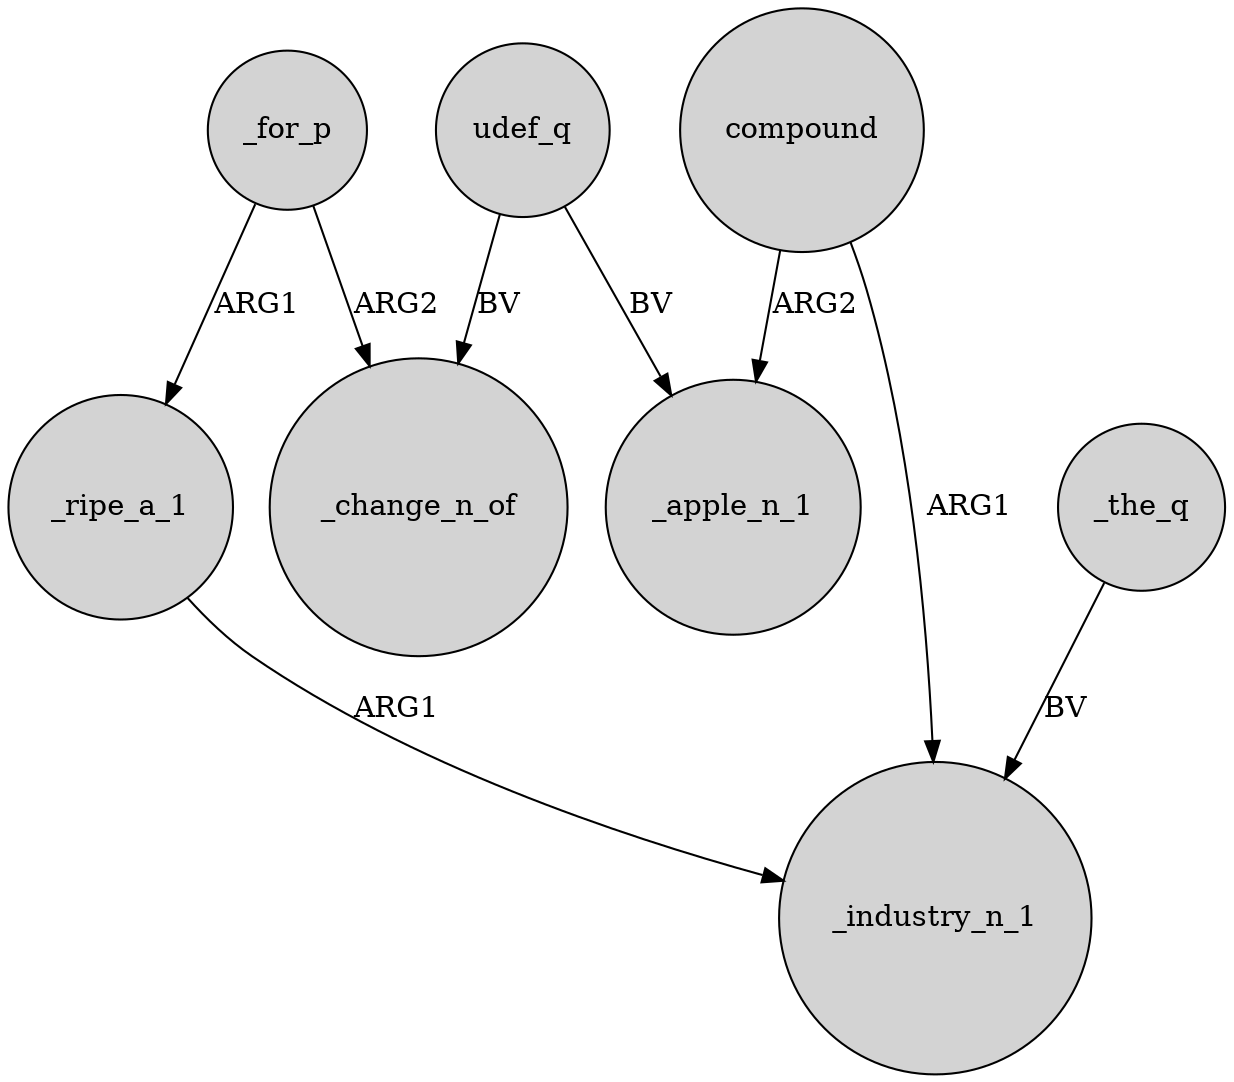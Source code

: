 digraph {
	node [shape=circle style=filled]
	_for_p -> _change_n_of [label=ARG2]
	_ripe_a_1 -> _industry_n_1 [label=ARG1]
	compound -> _apple_n_1 [label=ARG2]
	compound -> _industry_n_1 [label=ARG1]
	udef_q -> _change_n_of [label=BV]
	_the_q -> _industry_n_1 [label=BV]
	_for_p -> _ripe_a_1 [label=ARG1]
	udef_q -> _apple_n_1 [label=BV]
}
